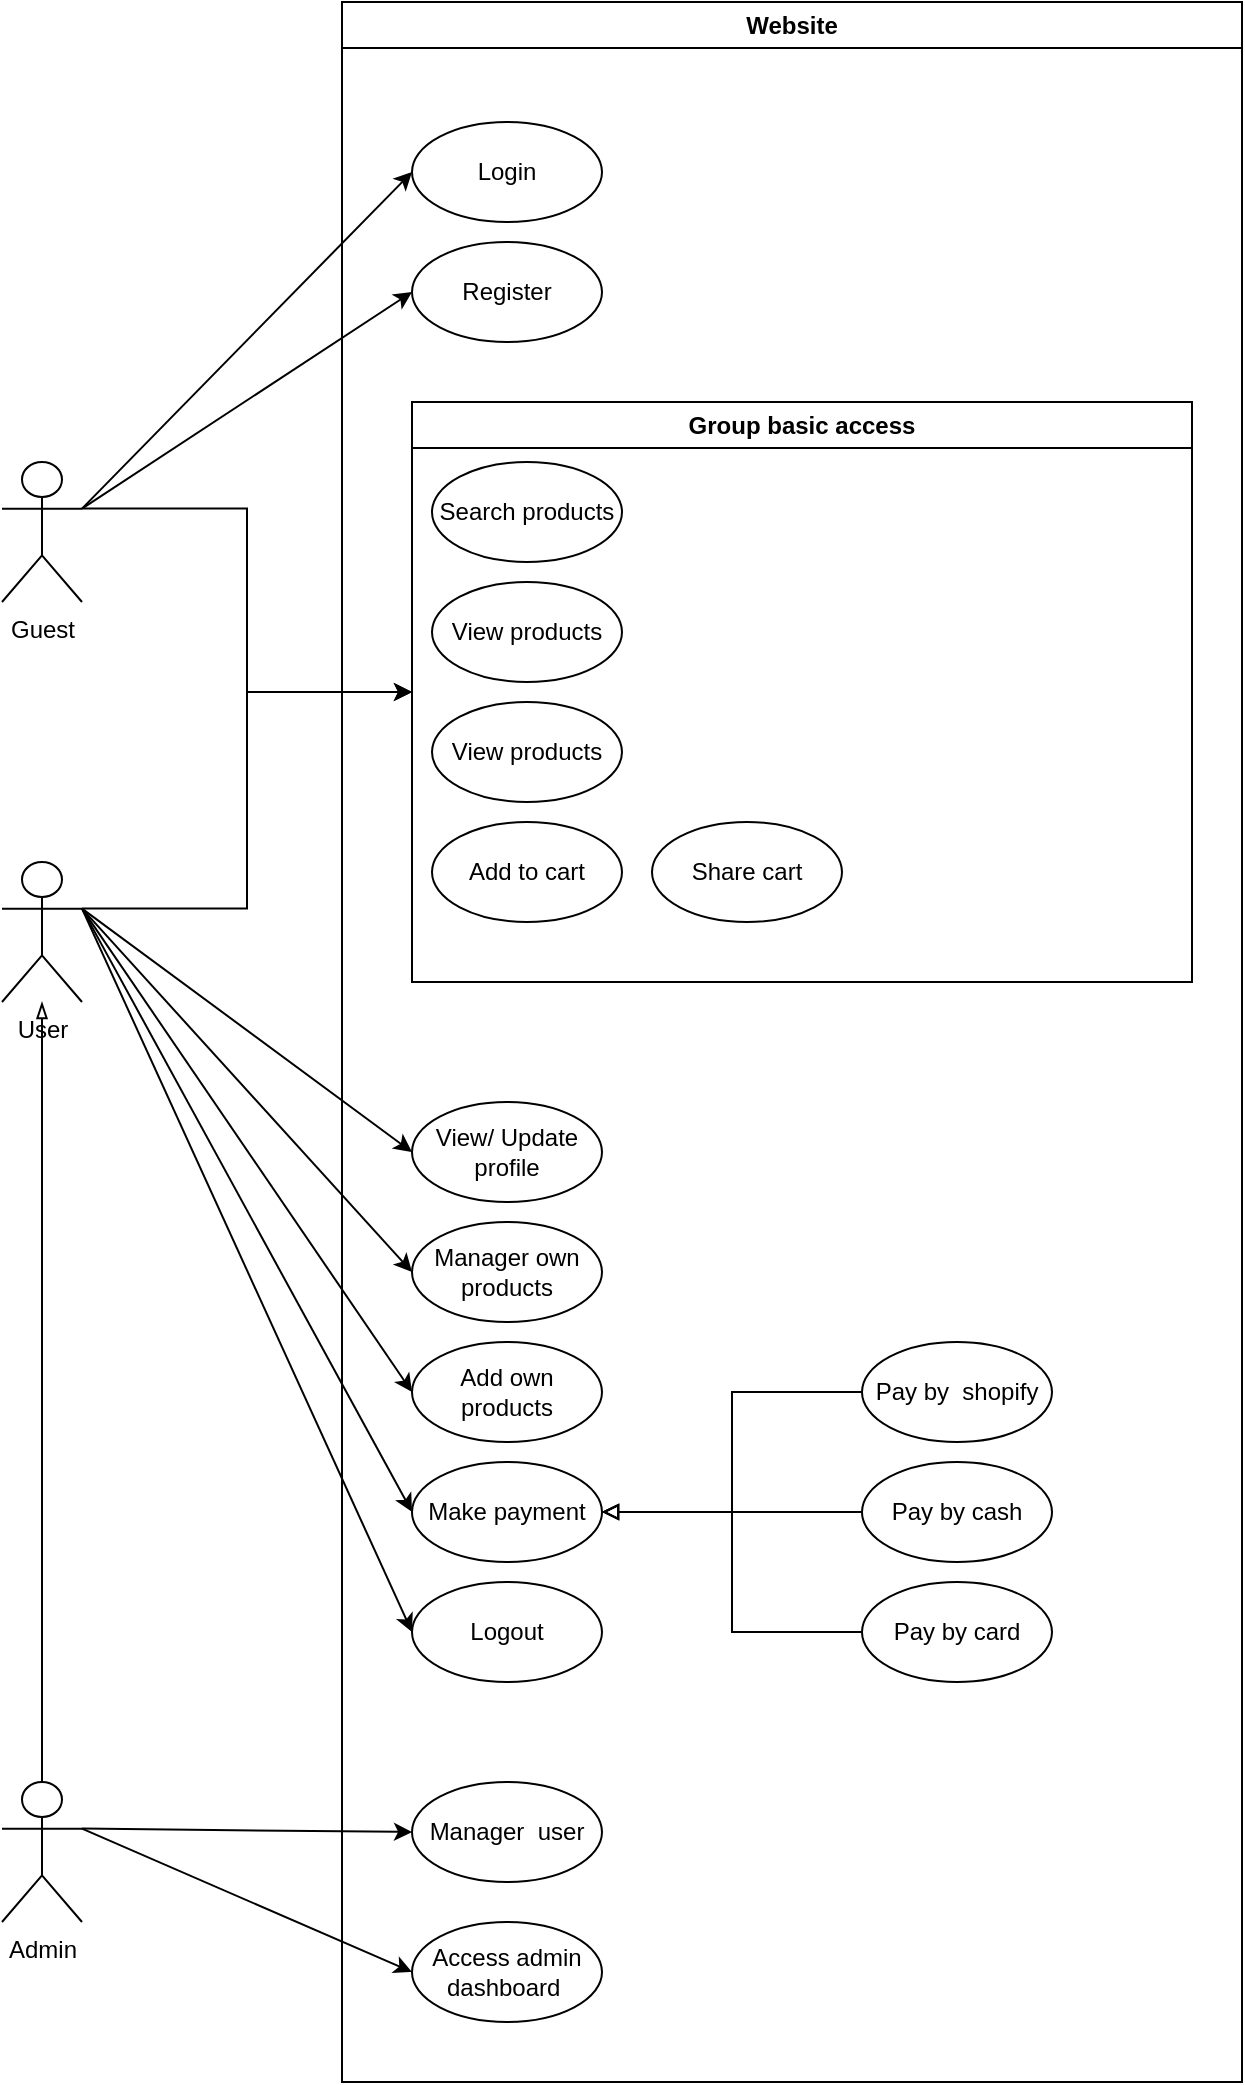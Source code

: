 <mxfile version="21.7.4" type="github">
  <diagram name="Page-1" id="lScZu5cPEZeXSfzCihXA">
    <mxGraphModel dx="1741" dy="2058" grid="1" gridSize="10" guides="1" tooltips="1" connect="1" arrows="1" fold="1" page="1" pageScale="1" pageWidth="850" pageHeight="1100" math="0" shadow="0">
      <root>
        <mxCell id="0" />
        <mxCell id="1" parent="0" />
        <mxCell id="vGmaRJxQzVd5IO2YTOum-14" style="rounded=0;orthogonalLoop=1;jettySize=auto;html=1;exitX=1;exitY=0.333;exitDx=0;exitDy=0;exitPerimeter=0;entryX=0;entryY=0.5;entryDx=0;entryDy=0;" edge="1" parent="1" source="vGmaRJxQzVd5IO2YTOum-1" target="vGmaRJxQzVd5IO2YTOum-9">
          <mxGeometry relative="1" as="geometry" />
        </mxCell>
        <mxCell id="vGmaRJxQzVd5IO2YTOum-15" style="edgeStyle=none;rounded=0;orthogonalLoop=1;jettySize=auto;html=1;exitX=1;exitY=0.333;exitDx=0;exitDy=0;exitPerimeter=0;entryX=0;entryY=0.5;entryDx=0;entryDy=0;" edge="1" parent="1" source="vGmaRJxQzVd5IO2YTOum-1" target="vGmaRJxQzVd5IO2YTOum-12">
          <mxGeometry relative="1" as="geometry" />
        </mxCell>
        <mxCell id="vGmaRJxQzVd5IO2YTOum-17" style="edgeStyle=orthogonalEdgeStyle;rounded=0;orthogonalLoop=1;jettySize=auto;html=1;exitX=1;exitY=0.333;exitDx=0;exitDy=0;exitPerimeter=0;entryX=0;entryY=0.5;entryDx=0;entryDy=0;" edge="1" parent="1" source="vGmaRJxQzVd5IO2YTOum-1" target="vGmaRJxQzVd5IO2YTOum-80">
          <mxGeometry relative="1" as="geometry">
            <mxPoint x="360" y="120" as="targetPoint" />
          </mxGeometry>
        </mxCell>
        <mxCell id="vGmaRJxQzVd5IO2YTOum-1" value="Guest&lt;br&gt;" style="shape=umlActor;verticalLabelPosition=bottom;verticalAlign=top;html=1;outlineConnect=0;" vertex="1" parent="1">
          <mxGeometry x="40" y="90" width="40" height="70" as="geometry" />
        </mxCell>
        <mxCell id="vGmaRJxQzVd5IO2YTOum-18" style="edgeStyle=orthogonalEdgeStyle;rounded=0;orthogonalLoop=1;jettySize=auto;html=1;exitX=1;exitY=0.333;exitDx=0;exitDy=0;exitPerimeter=0;entryX=0;entryY=0.5;entryDx=0;entryDy=0;" edge="1" parent="1" source="vGmaRJxQzVd5IO2YTOum-2" target="vGmaRJxQzVd5IO2YTOum-80">
          <mxGeometry relative="1" as="geometry">
            <mxPoint x="360" y="313" as="targetPoint" />
          </mxGeometry>
        </mxCell>
        <mxCell id="vGmaRJxQzVd5IO2YTOum-62" style="edgeStyle=none;rounded=0;orthogonalLoop=1;jettySize=auto;html=1;exitX=1;exitY=0.333;exitDx=0;exitDy=0;exitPerimeter=0;entryX=0;entryY=0.5;entryDx=0;entryDy=0;" edge="1" parent="1" source="vGmaRJxQzVd5IO2YTOum-2" target="vGmaRJxQzVd5IO2YTOum-61">
          <mxGeometry relative="1" as="geometry" />
        </mxCell>
        <mxCell id="vGmaRJxQzVd5IO2YTOum-65" style="edgeStyle=none;rounded=0;orthogonalLoop=1;jettySize=auto;html=1;exitX=1;exitY=0.333;exitDx=0;exitDy=0;exitPerimeter=0;entryX=0;entryY=0.5;entryDx=0;entryDy=0;" edge="1" parent="1" source="vGmaRJxQzVd5IO2YTOum-2" target="vGmaRJxQzVd5IO2YTOum-64">
          <mxGeometry relative="1" as="geometry">
            <mxPoint x="265" y="454" as="targetPoint" />
          </mxGeometry>
        </mxCell>
        <mxCell id="vGmaRJxQzVd5IO2YTOum-89" style="edgeStyle=none;rounded=0;orthogonalLoop=1;jettySize=auto;html=1;exitX=1;exitY=0.333;exitDx=0;exitDy=0;exitPerimeter=0;entryX=0;entryY=0.5;entryDx=0;entryDy=0;" edge="1" parent="1" source="vGmaRJxQzVd5IO2YTOum-2" target="vGmaRJxQzVd5IO2YTOum-87">
          <mxGeometry relative="1" as="geometry" />
        </mxCell>
        <mxCell id="vGmaRJxQzVd5IO2YTOum-91" style="edgeStyle=none;rounded=0;orthogonalLoop=1;jettySize=auto;html=1;exitX=1;exitY=0.333;exitDx=0;exitDy=0;exitPerimeter=0;entryX=0;entryY=0.5;entryDx=0;entryDy=0;" edge="1" parent="1" source="vGmaRJxQzVd5IO2YTOum-2" target="vGmaRJxQzVd5IO2YTOum-90">
          <mxGeometry relative="1" as="geometry" />
        </mxCell>
        <mxCell id="vGmaRJxQzVd5IO2YTOum-93" style="edgeStyle=none;rounded=0;orthogonalLoop=1;jettySize=auto;html=1;exitX=1;exitY=0.333;exitDx=0;exitDy=0;exitPerimeter=0;entryX=0;entryY=0.5;entryDx=0;entryDy=0;" edge="1" parent="1" source="vGmaRJxQzVd5IO2YTOum-2" target="vGmaRJxQzVd5IO2YTOum-92">
          <mxGeometry relative="1" as="geometry" />
        </mxCell>
        <mxCell id="vGmaRJxQzVd5IO2YTOum-2" value="User" style="shape=umlActor;verticalLabelPosition=bottom;verticalAlign=top;html=1;outlineConnect=0;" vertex="1" parent="1">
          <mxGeometry x="40" y="290" width="40" height="70" as="geometry" />
        </mxCell>
        <mxCell id="vGmaRJxQzVd5IO2YTOum-21" style="edgeStyle=none;rounded=0;orthogonalLoop=1;jettySize=auto;html=1;endArrow=blockThin;endFill=0;exitX=0.5;exitY=0;exitDx=0;exitDy=0;exitPerimeter=0;" edge="1" parent="1" source="vGmaRJxQzVd5IO2YTOum-4">
          <mxGeometry relative="1" as="geometry">
            <mxPoint x="60" y="630" as="sourcePoint" />
            <mxPoint x="60" y="360" as="targetPoint" />
          </mxGeometry>
        </mxCell>
        <mxCell id="vGmaRJxQzVd5IO2YTOum-78" style="edgeStyle=none;rounded=0;orthogonalLoop=1;jettySize=auto;html=1;exitX=1;exitY=0.333;exitDx=0;exitDy=0;exitPerimeter=0;entryX=0;entryY=0.5;entryDx=0;entryDy=0;" edge="1" parent="1" source="vGmaRJxQzVd5IO2YTOum-4" target="vGmaRJxQzVd5IO2YTOum-76">
          <mxGeometry relative="1" as="geometry" />
        </mxCell>
        <mxCell id="vGmaRJxQzVd5IO2YTOum-79" style="edgeStyle=none;rounded=0;orthogonalLoop=1;jettySize=auto;html=1;exitX=1;exitY=0.333;exitDx=0;exitDy=0;exitPerimeter=0;entryX=0;entryY=0.5;entryDx=0;entryDy=0;" edge="1" parent="1" source="vGmaRJxQzVd5IO2YTOum-4" target="vGmaRJxQzVd5IO2YTOum-77">
          <mxGeometry relative="1" as="geometry" />
        </mxCell>
        <mxCell id="vGmaRJxQzVd5IO2YTOum-4" value="Admin" style="shape=umlActor;verticalLabelPosition=bottom;verticalAlign=top;html=1;outlineConnect=0;" vertex="1" parent="1">
          <mxGeometry x="40" y="750" width="40" height="70" as="geometry" />
        </mxCell>
        <mxCell id="vGmaRJxQzVd5IO2YTOum-8" value="Website" style="swimlane;whiteSpace=wrap;html=1;fillColor=default;" vertex="1" parent="1">
          <mxGeometry x="210" y="-140" width="450" height="1040" as="geometry" />
        </mxCell>
        <mxCell id="vGmaRJxQzVd5IO2YTOum-9" value="Login" style="ellipse;whiteSpace=wrap;html=1;" vertex="1" parent="vGmaRJxQzVd5IO2YTOum-8">
          <mxGeometry x="35" y="60" width="95" height="50" as="geometry" />
        </mxCell>
        <mxCell id="vGmaRJxQzVd5IO2YTOum-12" value="Register" style="ellipse;whiteSpace=wrap;html=1;" vertex="1" parent="vGmaRJxQzVd5IO2YTOum-8">
          <mxGeometry x="35" y="120" width="95" height="50" as="geometry" />
        </mxCell>
        <mxCell id="vGmaRJxQzVd5IO2YTOum-61" value="Make payment" style="ellipse;whiteSpace=wrap;html=1;" vertex="1" parent="vGmaRJxQzVd5IO2YTOum-8">
          <mxGeometry x="35" y="730" width="95" height="50" as="geometry" />
        </mxCell>
        <mxCell id="vGmaRJxQzVd5IO2YTOum-64" value="Logout" style="ellipse;whiteSpace=wrap;html=1;" vertex="1" parent="vGmaRJxQzVd5IO2YTOum-8">
          <mxGeometry x="35" y="790" width="95" height="50" as="geometry" />
        </mxCell>
        <mxCell id="vGmaRJxQzVd5IO2YTOum-74" style="edgeStyle=orthogonalEdgeStyle;rounded=0;orthogonalLoop=1;jettySize=auto;html=1;exitX=0;exitY=0.5;exitDx=0;exitDy=0;entryX=1;entryY=0.5;entryDx=0;entryDy=0;endArrow=block;endFill=0;" edge="1" parent="vGmaRJxQzVd5IO2YTOum-8" source="vGmaRJxQzVd5IO2YTOum-66" target="vGmaRJxQzVd5IO2YTOum-61">
          <mxGeometry relative="1" as="geometry">
            <mxPoint x="230" y="815" as="targetPoint" />
          </mxGeometry>
        </mxCell>
        <mxCell id="vGmaRJxQzVd5IO2YTOum-66" value="Pay by card" style="ellipse;whiteSpace=wrap;html=1;" vertex="1" parent="vGmaRJxQzVd5IO2YTOum-8">
          <mxGeometry x="260" y="790" width="95" height="50" as="geometry" />
        </mxCell>
        <mxCell id="vGmaRJxQzVd5IO2YTOum-70" style="edgeStyle=none;rounded=0;orthogonalLoop=1;jettySize=auto;html=1;exitX=0;exitY=0.5;exitDx=0;exitDy=0;entryX=1;entryY=0.5;entryDx=0;entryDy=0;endArrow=block;endFill=0;" edge="1" parent="vGmaRJxQzVd5IO2YTOum-8" source="vGmaRJxQzVd5IO2YTOum-67" target="vGmaRJxQzVd5IO2YTOum-61">
          <mxGeometry relative="1" as="geometry">
            <mxPoint x="100" y="730" as="targetPoint" />
          </mxGeometry>
        </mxCell>
        <mxCell id="vGmaRJxQzVd5IO2YTOum-67" value="Pay by cash" style="ellipse;whiteSpace=wrap;html=1;" vertex="1" parent="vGmaRJxQzVd5IO2YTOum-8">
          <mxGeometry x="260" y="730" width="95" height="50" as="geometry" />
        </mxCell>
        <mxCell id="vGmaRJxQzVd5IO2YTOum-73" style="edgeStyle=orthogonalEdgeStyle;rounded=0;orthogonalLoop=1;jettySize=auto;html=1;exitX=0;exitY=0.5;exitDx=0;exitDy=0;endArrow=block;endFill=0;entryX=1;entryY=0.5;entryDx=0;entryDy=0;" edge="1" parent="vGmaRJxQzVd5IO2YTOum-8" source="vGmaRJxQzVd5IO2YTOum-68" target="vGmaRJxQzVd5IO2YTOum-61">
          <mxGeometry relative="1" as="geometry">
            <mxPoint x="200" y="760" as="targetPoint" />
          </mxGeometry>
        </mxCell>
        <mxCell id="vGmaRJxQzVd5IO2YTOum-68" value="Pay by&amp;nbsp; shopify" style="ellipse;whiteSpace=wrap;html=1;" vertex="1" parent="vGmaRJxQzVd5IO2YTOum-8">
          <mxGeometry x="260" y="670" width="95" height="50" as="geometry" />
        </mxCell>
        <mxCell id="vGmaRJxQzVd5IO2YTOum-76" value="Manager&amp;nbsp; user" style="ellipse;whiteSpace=wrap;html=1;" vertex="1" parent="vGmaRJxQzVd5IO2YTOum-8">
          <mxGeometry x="35" y="890" width="95" height="50" as="geometry" />
        </mxCell>
        <mxCell id="vGmaRJxQzVd5IO2YTOum-77" value="Access admin dashboard&amp;nbsp;" style="ellipse;whiteSpace=wrap;html=1;" vertex="1" parent="vGmaRJxQzVd5IO2YTOum-8">
          <mxGeometry x="35" y="960" width="95" height="50" as="geometry" />
        </mxCell>
        <mxCell id="vGmaRJxQzVd5IO2YTOum-80" value="Group basic access" style="swimlane;whiteSpace=wrap;html=1;" vertex="1" parent="vGmaRJxQzVd5IO2YTOum-8">
          <mxGeometry x="35" y="200" width="390" height="290" as="geometry" />
        </mxCell>
        <mxCell id="vGmaRJxQzVd5IO2YTOum-16" value="Search products" style="ellipse;whiteSpace=wrap;html=1;" vertex="1" parent="vGmaRJxQzVd5IO2YTOum-80">
          <mxGeometry x="10" y="30" width="95" height="50" as="geometry" />
        </mxCell>
        <mxCell id="vGmaRJxQzVd5IO2YTOum-75" value="View products" style="ellipse;whiteSpace=wrap;html=1;" vertex="1" parent="vGmaRJxQzVd5IO2YTOum-80">
          <mxGeometry x="10" y="90" width="95" height="50" as="geometry" />
        </mxCell>
        <mxCell id="vGmaRJxQzVd5IO2YTOum-82" value="View products" style="ellipse;whiteSpace=wrap;html=1;" vertex="1" parent="vGmaRJxQzVd5IO2YTOum-80">
          <mxGeometry x="10" y="150" width="95" height="50" as="geometry" />
        </mxCell>
        <mxCell id="vGmaRJxQzVd5IO2YTOum-83" value="Add to cart" style="ellipse;whiteSpace=wrap;html=1;" vertex="1" parent="vGmaRJxQzVd5IO2YTOum-80">
          <mxGeometry x="10" y="210" width="95" height="50" as="geometry" />
        </mxCell>
        <mxCell id="vGmaRJxQzVd5IO2YTOum-84" value="Share cart" style="ellipse;whiteSpace=wrap;html=1;" vertex="1" parent="vGmaRJxQzVd5IO2YTOum-80">
          <mxGeometry x="120" y="210" width="95" height="50" as="geometry" />
        </mxCell>
        <mxCell id="vGmaRJxQzVd5IO2YTOum-87" value="Add own products" style="ellipse;whiteSpace=wrap;html=1;" vertex="1" parent="vGmaRJxQzVd5IO2YTOum-8">
          <mxGeometry x="35" y="670" width="95" height="50" as="geometry" />
        </mxCell>
        <mxCell id="vGmaRJxQzVd5IO2YTOum-90" value="Manager own products" style="ellipse;whiteSpace=wrap;html=1;" vertex="1" parent="vGmaRJxQzVd5IO2YTOum-8">
          <mxGeometry x="35" y="610" width="95" height="50" as="geometry" />
        </mxCell>
        <mxCell id="vGmaRJxQzVd5IO2YTOum-92" value="View/ Update profile" style="ellipse;whiteSpace=wrap;html=1;" vertex="1" parent="vGmaRJxQzVd5IO2YTOum-8">
          <mxGeometry x="35" y="550" width="95" height="50" as="geometry" />
        </mxCell>
      </root>
    </mxGraphModel>
  </diagram>
</mxfile>
